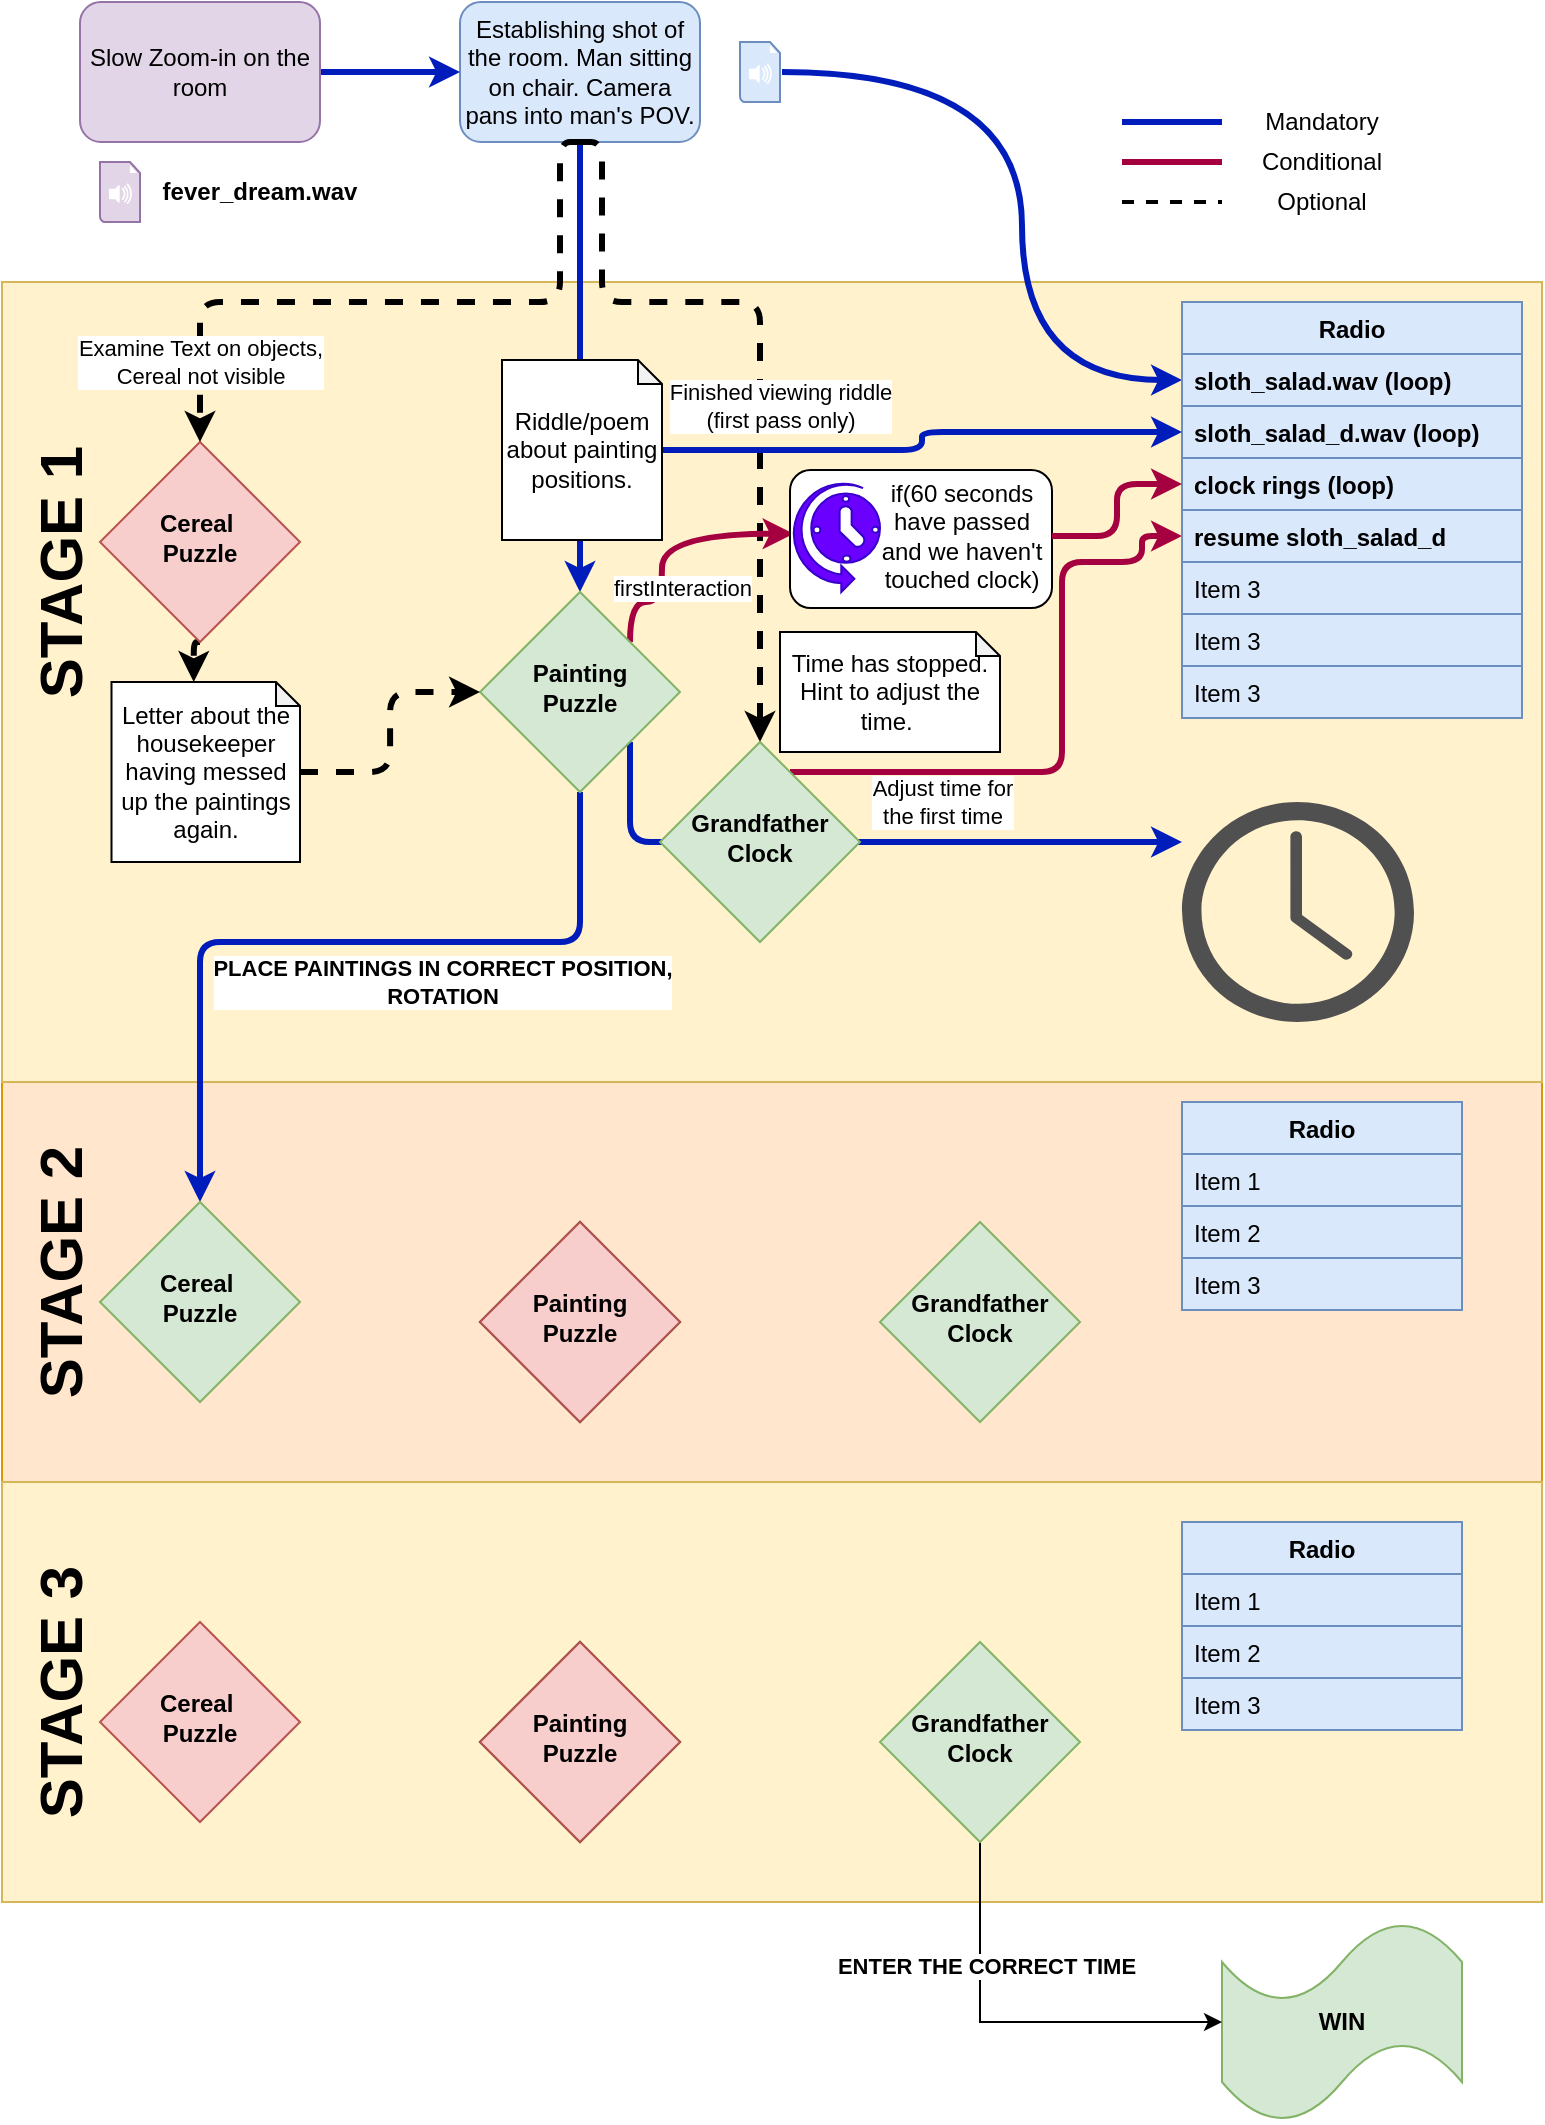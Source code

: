 <mxfile version="14.9.4" type="github">
  <diagram id="C5RBs43oDa-KdzZeNtuy" name="Page-1">
    <mxGraphModel dx="981" dy="526" grid="1" gridSize="10" guides="1" tooltips="1" connect="1" arrows="1" fold="1" page="1" pageScale="1" pageWidth="827" pageHeight="1169" math="0" shadow="0">
      <root>
        <mxCell id="WIyWlLk6GJQsqaUBKTNV-0" />
        <mxCell id="WIyWlLk6GJQsqaUBKTNV-1" parent="WIyWlLk6GJQsqaUBKTNV-0" />
        <mxCell id="HRKX2HEnGMGtDpEJBREF-33" value="" style="rounded=0;whiteSpace=wrap;html=1;labelBackgroundColor=none;fillColor=#ffe6cc;strokeColor=#d79b00;" parent="WIyWlLk6GJQsqaUBKTNV-1" vertex="1">
          <mxGeometry x="20" y="540" width="770" height="210" as="geometry" />
        </mxCell>
        <mxCell id="HRKX2HEnGMGtDpEJBREF-42" value="" style="rounded=0;whiteSpace=wrap;html=1;labelBackgroundColor=none;fillColor=#fff2cc;strokeColor=#d6b656;" parent="WIyWlLk6GJQsqaUBKTNV-1" vertex="1">
          <mxGeometry x="20" y="750" width="770" height="210" as="geometry" />
        </mxCell>
        <mxCell id="HRKX2HEnGMGtDpEJBREF-28" value="" style="rounded=0;whiteSpace=wrap;html=1;labelBackgroundColor=none;fillColor=#fff2cc;strokeColor=#d6b656;" parent="WIyWlLk6GJQsqaUBKTNV-1" vertex="1">
          <mxGeometry x="20" y="150" width="770" height="400" as="geometry" />
        </mxCell>
        <mxCell id="WIyWlLk6GJQsqaUBKTNV-3" value="" style="rounded=1;whiteSpace=wrap;html=1;fontSize=12;glass=0;strokeWidth=1;shadow=0;labelBackgroundColor=none;fillColor=#dae8fc;strokeColor=#6c8ebf;" parent="WIyWlLk6GJQsqaUBKTNV-1" vertex="1">
          <mxGeometry x="249" y="10" width="120" height="70" as="geometry" />
        </mxCell>
        <mxCell id="HRKX2HEnGMGtDpEJBREF-78" style="edgeStyle=orthogonalEdgeStyle;orthogonalLoop=1;jettySize=auto;html=1;exitX=0.5;exitY=1;exitDx=0;exitDy=0;entryX=0;entryY=0;entryDx=41.125;entryDy=0;entryPerimeter=0;rounded=1;dashed=1;strokeWidth=3;" parent="WIyWlLk6GJQsqaUBKTNV-1" source="WIyWlLk6GJQsqaUBKTNV-6" target="HRKX2HEnGMGtDpEJBREF-77" edge="1">
          <mxGeometry relative="1" as="geometry" />
        </mxCell>
        <mxCell id="WIyWlLk6GJQsqaUBKTNV-6" value="&lt;b&gt;Cereal&amp;nbsp;&lt;br&gt;Puzzle&lt;/b&gt;" style="rhombus;whiteSpace=wrap;html=1;shadow=0;fontFamily=Helvetica;fontSize=12;align=center;strokeWidth=1;spacing=6;spacingTop=-4;fillColor=#f8cecc;strokeColor=#b85450;" parent="WIyWlLk6GJQsqaUBKTNV-1" vertex="1">
          <mxGeometry x="69" y="230" width="100" height="100" as="geometry" />
        </mxCell>
        <mxCell id="HRKX2HEnGMGtDpEJBREF-2" style="edgeStyle=orthogonalEdgeStyle;rounded=0;orthogonalLoop=1;jettySize=auto;html=1;strokeWidth=3;fillColor=#0050ef;strokeColor=#001DBC;" parent="WIyWlLk6GJQsqaUBKTNV-1" source="HRKX2HEnGMGtDpEJBREF-1" target="WIyWlLk6GJQsqaUBKTNV-3" edge="1">
          <mxGeometry relative="1" as="geometry">
            <Array as="points">
              <mxPoint x="219" y="45" />
              <mxPoint x="219" y="45" />
            </Array>
          </mxGeometry>
        </mxCell>
        <mxCell id="HRKX2HEnGMGtDpEJBREF-1" value="" style="rounded=1;whiteSpace=wrap;html=1;fontSize=12;glass=0;strokeWidth=1;shadow=0;fillColor=#e1d5e7;strokeColor=#9673a6;" parent="WIyWlLk6GJQsqaUBKTNV-1" vertex="1">
          <mxGeometry x="59" y="10" width="120" height="70" as="geometry" />
        </mxCell>
        <mxCell id="HRKX2HEnGMGtDpEJBREF-3" value="Slow Zoom-in on the room" style="text;html=1;align=center;verticalAlign=middle;whiteSpace=wrap;rounded=0;" parent="WIyWlLk6GJQsqaUBKTNV-1" vertex="1">
          <mxGeometry x="59" y="10" width="120" height="70" as="geometry" />
        </mxCell>
        <mxCell id="HRKX2HEnGMGtDpEJBREF-4" value="" style="shadow=0;dashed=0;html=1;labelPosition=center;verticalLabelPosition=bottom;verticalAlign=top;align=center;outlineConnect=0;shape=mxgraph.veeam.audio_file;labelBackgroundColor=none;fillColor=#e1d5e7;strokeColor=#9673a6;" parent="WIyWlLk6GJQsqaUBKTNV-1" vertex="1">
          <mxGeometry x="69" y="90" width="20" height="30" as="geometry" />
        </mxCell>
        <mxCell id="HRKX2HEnGMGtDpEJBREF-5" value="&lt;b&gt;fever_dream.wav&lt;br&gt;&lt;/b&gt;" style="text;html=1;strokeColor=none;fillColor=none;align=center;verticalAlign=middle;whiteSpace=wrap;rounded=0;labelBackgroundColor=none;" parent="WIyWlLk6GJQsqaUBKTNV-1" vertex="1">
          <mxGeometry x="129" y="95" width="40" height="20" as="geometry" />
        </mxCell>
        <mxCell id="HRKX2HEnGMGtDpEJBREF-14" style="edgeStyle=orthogonalEdgeStyle;rounded=0;orthogonalLoop=1;jettySize=auto;html=1;entryX=0.5;entryY=0;entryDx=0;entryDy=0;fillColor=#0050ef;strokeColor=#001DBC;strokeWidth=3;" parent="WIyWlLk6GJQsqaUBKTNV-1" source="HRKX2HEnGMGtDpEJBREF-6" edge="1" target="HRKX2HEnGMGtDpEJBREF-16">
          <mxGeometry relative="1" as="geometry">
            <mxPoint x="309" y="220" as="targetPoint" />
          </mxGeometry>
        </mxCell>
        <mxCell id="HRKX2HEnGMGtDpEJBREF-15" style="edgeStyle=orthogonalEdgeStyle;rounded=1;orthogonalLoop=1;jettySize=auto;html=1;exitX=0.5;exitY=1;exitDx=0;exitDy=0;dashed=1;strokeWidth=3;" parent="WIyWlLk6GJQsqaUBKTNV-1" source="HRKX2HEnGMGtDpEJBREF-6" target="WIyWlLk6GJQsqaUBKTNV-6" edge="1">
          <mxGeometry relative="1" as="geometry">
            <mxPoint x="249" y="220" as="targetPoint" />
            <Array as="points">
              <mxPoint x="299" y="80" />
              <mxPoint x="299" y="160" />
              <mxPoint x="119" y="160" />
            </Array>
          </mxGeometry>
        </mxCell>
        <mxCell id="HRKX2HEnGMGtDpEJBREF-101" value="Examine Text on objects,&lt;br&gt;Cereal not visible" style="edgeLabel;html=1;align=center;verticalAlign=middle;resizable=0;points=[];" parent="HRKX2HEnGMGtDpEJBREF-15" vertex="1" connectable="0">
          <mxGeometry x="0.861" relative="1" as="geometry">
            <mxPoint y="-17" as="offset" />
          </mxGeometry>
        </mxCell>
        <mxCell id="JbB2wQYVia0Wb2V2SoEq-16" style="edgeStyle=orthogonalEdgeStyle;orthogonalLoop=1;jettySize=auto;html=1;exitX=0.5;exitY=1;exitDx=0;exitDy=0;strokeColor=#000000;rounded=1;dashed=1;strokeWidth=3;" edge="1" parent="WIyWlLk6GJQsqaUBKTNV-1" source="HRKX2HEnGMGtDpEJBREF-6" target="HRKX2HEnGMGtDpEJBREF-17">
          <mxGeometry relative="1" as="geometry">
            <Array as="points">
              <mxPoint x="320" y="80" />
              <mxPoint x="320" y="160" />
              <mxPoint x="399" y="160" />
            </Array>
          </mxGeometry>
        </mxCell>
        <mxCell id="HRKX2HEnGMGtDpEJBREF-6" value="Establishing shot of the room. Man sitting on chair. Camera pans into man&#39;s POV." style="text;html=1;align=center;verticalAlign=middle;whiteSpace=wrap;rounded=0;" parent="WIyWlLk6GJQsqaUBKTNV-1" vertex="1">
          <mxGeometry x="249" y="10" width="120" height="70" as="geometry" />
        </mxCell>
        <mxCell id="HRKX2HEnGMGtDpEJBREF-9" value="" style="shadow=0;dashed=0;html=1;labelPosition=center;verticalLabelPosition=bottom;verticalAlign=top;align=center;outlineConnect=0;shape=mxgraph.veeam.audio_file;labelBackgroundColor=none;fillColor=#dae8fc;strokeColor=#6c8ebf;" parent="WIyWlLk6GJQsqaUBKTNV-1" vertex="1">
          <mxGeometry x="389" y="30" width="20" height="30" as="geometry" />
        </mxCell>
        <mxCell id="HRKX2HEnGMGtDpEJBREF-64" style="edgeStyle=orthogonalEdgeStyle;curved=1;orthogonalLoop=1;jettySize=auto;html=1;fillColor=#0050ef;strokeColor=#001DBC;strokeWidth=3;" parent="WIyWlLk6GJQsqaUBKTNV-1" target="HRKX2HEnGMGtDpEJBREF-30" edge="1">
          <mxGeometry relative="1" as="geometry">
            <Array as="points">
              <mxPoint x="530" y="45" />
              <mxPoint x="530" y="199" />
            </Array>
            <mxPoint x="410" y="45" as="sourcePoint" />
          </mxGeometry>
        </mxCell>
        <mxCell id="HRKX2HEnGMGtDpEJBREF-88" style="edgeStyle=orthogonalEdgeStyle;rounded=1;orthogonalLoop=1;jettySize=auto;html=1;fillColor=#0050ef;strokeColor=#001DBC;strokeWidth=3;" parent="WIyWlLk6GJQsqaUBKTNV-1" source="HRKX2HEnGMGtDpEJBREF-16" target="HRKX2HEnGMGtDpEJBREF-34" edge="1">
          <mxGeometry relative="1" as="geometry">
            <Array as="points">
              <mxPoint x="309" y="480" />
              <mxPoint x="119" y="480" />
            </Array>
          </mxGeometry>
        </mxCell>
        <mxCell id="HRKX2HEnGMGtDpEJBREF-94" value="&lt;b&gt;PLACE PAINTINGS IN CORRECT POSITION,&lt;br&gt;ROTATION&lt;br&gt;&lt;/b&gt;" style="edgeLabel;html=1;align=center;verticalAlign=middle;resizable=0;points=[];" parent="HRKX2HEnGMGtDpEJBREF-88" vertex="1" connectable="0">
          <mxGeometry x="-0.312" relative="1" as="geometry">
            <mxPoint x="-8" y="20" as="offset" />
          </mxGeometry>
        </mxCell>
        <mxCell id="JbB2wQYVia0Wb2V2SoEq-14" style="edgeStyle=orthogonalEdgeStyle;orthogonalLoop=1;jettySize=auto;html=1;exitX=1;exitY=0;exitDx=0;exitDy=0;entryX=0.04;entryY=0.48;entryDx=0;entryDy=0;entryPerimeter=0;curved=1;fillColor=#d80073;strokeColor=#A50040;strokeWidth=3;" edge="1" parent="WIyWlLk6GJQsqaUBKTNV-1" source="HRKX2HEnGMGtDpEJBREF-16" target="JbB2wQYVia0Wb2V2SoEq-12">
          <mxGeometry relative="1" as="geometry">
            <Array as="points">
              <mxPoint x="334" y="310" />
              <mxPoint x="350" y="310" />
              <mxPoint x="350" y="276" />
            </Array>
          </mxGeometry>
        </mxCell>
        <mxCell id="JbB2wQYVia0Wb2V2SoEq-18" value="firstInteraction" style="edgeLabel;html=1;align=center;verticalAlign=middle;resizable=0;points=[];" vertex="1" connectable="0" parent="JbB2wQYVia0Wb2V2SoEq-14">
          <mxGeometry x="0.049" y="-4" relative="1" as="geometry">
            <mxPoint x="8" y="23" as="offset" />
          </mxGeometry>
        </mxCell>
        <mxCell id="JbB2wQYVia0Wb2V2SoEq-22" style="edgeStyle=orthogonalEdgeStyle;rounded=1;orthogonalLoop=1;jettySize=auto;html=1;exitX=1;exitY=1;exitDx=0;exitDy=0;strokeColor=#001DBC;fillColor=#0050ef;strokeWidth=3;" edge="1" parent="WIyWlLk6GJQsqaUBKTNV-1" source="HRKX2HEnGMGtDpEJBREF-16" target="JbB2wQYVia0Wb2V2SoEq-11">
          <mxGeometry relative="1" as="geometry">
            <Array as="points">
              <mxPoint x="334" y="430" />
            </Array>
          </mxGeometry>
        </mxCell>
        <mxCell id="HRKX2HEnGMGtDpEJBREF-16" value="&lt;b&gt;Painting&lt;br&gt;Puzzle&lt;/b&gt;" style="rhombus;whiteSpace=wrap;html=1;shadow=0;fontFamily=Helvetica;fontSize=12;align=center;strokeWidth=1;spacing=6;spacingTop=-4;fillColor=#d5e8d4;strokeColor=#82b366;" parent="WIyWlLk6GJQsqaUBKTNV-1" vertex="1">
          <mxGeometry x="259" y="305" width="100" height="100" as="geometry" />
        </mxCell>
        <mxCell id="JbB2wQYVia0Wb2V2SoEq-9" style="edgeStyle=orthogonalEdgeStyle;rounded=1;orthogonalLoop=1;jettySize=auto;html=1;entryX=0;entryY=0.5;entryDx=0;entryDy=0;fillColor=#d80073;strokeColor=#A50040;strokeWidth=3;" edge="1" parent="WIyWlLk6GJQsqaUBKTNV-1" source="HRKX2HEnGMGtDpEJBREF-17" target="HRKX2HEnGMGtDpEJBREF-70">
          <mxGeometry relative="1" as="geometry">
            <Array as="points">
              <mxPoint x="550" y="395" />
              <mxPoint x="550" y="290" />
              <mxPoint x="590" y="290" />
              <mxPoint x="590" y="277" />
            </Array>
          </mxGeometry>
        </mxCell>
        <mxCell id="JbB2wQYVia0Wb2V2SoEq-10" value="Adjust time for &lt;br&gt;the first time" style="edgeLabel;html=1;align=center;verticalAlign=middle;resizable=0;points=[];" vertex="1" connectable="0" parent="JbB2wQYVia0Wb2V2SoEq-9">
          <mxGeometry x="-0.345" y="1" relative="1" as="geometry">
            <mxPoint x="-27" y="16" as="offset" />
          </mxGeometry>
        </mxCell>
        <mxCell id="HRKX2HEnGMGtDpEJBREF-17" value="&lt;b&gt;Grandfather&lt;br&gt;Clock&lt;/b&gt;" style="rhombus;whiteSpace=wrap;html=1;shadow=0;fontFamily=Helvetica;fontSize=12;align=center;strokeWidth=1;spacing=6;spacingTop=-4;fillColor=#d5e8d4;strokeColor=#82b366;" parent="WIyWlLk6GJQsqaUBKTNV-1" vertex="1">
          <mxGeometry x="349" y="380" width="100" height="100" as="geometry" />
        </mxCell>
        <mxCell id="HRKX2HEnGMGtDpEJBREF-23" value="&lt;b&gt;WIN&lt;/b&gt;" style="shape=tape;whiteSpace=wrap;html=1;labelBackgroundColor=none;fillColor=#d5e8d4;strokeColor=#82b366;" parent="WIyWlLk6GJQsqaUBKTNV-1" vertex="1">
          <mxGeometry x="630" y="970" width="120" height="100" as="geometry" />
        </mxCell>
        <mxCell id="HRKX2HEnGMGtDpEJBREF-29" value="Radio" style="swimlane;fontStyle=1;childLayout=stackLayout;horizontal=1;startSize=26;horizontalStack=0;resizeParent=1;resizeParentMax=0;resizeLast=0;collapsible=1;marginBottom=0;labelBackgroundColor=none;fillColor=#dae8fc;strokeColor=#6c8ebf;" parent="WIyWlLk6GJQsqaUBKTNV-1" vertex="1">
          <mxGeometry x="610" y="160" width="170" height="104" as="geometry" />
        </mxCell>
        <mxCell id="HRKX2HEnGMGtDpEJBREF-30" value="sloth_salad.wav (loop)" style="text;strokeColor=#6c8ebf;fillColor=#dae8fc;align=left;verticalAlign=top;spacingLeft=4;spacingRight=4;overflow=hidden;rotatable=0;points=[[0,0.5],[1,0.5]];portConstraint=eastwest;fontStyle=1" parent="HRKX2HEnGMGtDpEJBREF-29" vertex="1">
          <mxGeometry y="26" width="170" height="26" as="geometry" />
        </mxCell>
        <mxCell id="HRKX2HEnGMGtDpEJBREF-31" value="sloth_salad_d.wav (loop)" style="text;strokeColor=#6c8ebf;fillColor=#dae8fc;align=left;verticalAlign=top;spacingLeft=4;spacingRight=4;overflow=hidden;rotatable=0;points=[[0,0.5],[1,0.5]];portConstraint=eastwest;fontStyle=1" parent="HRKX2HEnGMGtDpEJBREF-29" vertex="1">
          <mxGeometry y="52" width="170" height="26" as="geometry" />
        </mxCell>
        <mxCell id="HRKX2HEnGMGtDpEJBREF-32" value="clock rings (loop)" style="text;strokeColor=#6c8ebf;fillColor=#dae8fc;align=left;verticalAlign=top;spacingLeft=4;spacingRight=4;overflow=hidden;rotatable=0;points=[[0,0.5],[1,0.5]];portConstraint=eastwest;fontStyle=1" parent="HRKX2HEnGMGtDpEJBREF-29" vertex="1">
          <mxGeometry y="78" width="170" height="26" as="geometry" />
        </mxCell>
        <mxCell id="HRKX2HEnGMGtDpEJBREF-34" value="&lt;b&gt;Cereal&amp;nbsp;&lt;br&gt;Puzzle&lt;/b&gt;" style="rhombus;whiteSpace=wrap;html=1;shadow=0;fontFamily=Helvetica;fontSize=12;align=center;strokeWidth=1;spacing=6;spacingTop=-4;fillColor=#d5e8d4;strokeColor=#82b366;" parent="WIyWlLk6GJQsqaUBKTNV-1" vertex="1">
          <mxGeometry x="69" y="610" width="100" height="100" as="geometry" />
        </mxCell>
        <mxCell id="HRKX2HEnGMGtDpEJBREF-35" value="Cereal&amp;nbsp;&lt;br&gt;Puzzle" style="rhombus;whiteSpace=wrap;html=1;shadow=0;fontFamily=Helvetica;fontSize=12;align=center;strokeWidth=1;spacing=6;spacingTop=-4;" parent="WIyWlLk6GJQsqaUBKTNV-1" vertex="1">
          <mxGeometry x="259" y="620" width="100" height="100" as="geometry" />
        </mxCell>
        <mxCell id="HRKX2HEnGMGtDpEJBREF-36" value="&lt;b&gt;Painting&lt;br&gt;Puzzle&lt;/b&gt;" style="rhombus;whiteSpace=wrap;html=1;shadow=0;fontFamily=Helvetica;fontSize=12;align=center;strokeWidth=1;spacing=6;spacingTop=-4;fillColor=#f8cecc;strokeColor=#b85450;" parent="WIyWlLk6GJQsqaUBKTNV-1" vertex="1">
          <mxGeometry x="259" y="620" width="100" height="100" as="geometry" />
        </mxCell>
        <mxCell id="HRKX2HEnGMGtDpEJBREF-37" value="&lt;b&gt;Grandfather&lt;br&gt;Clock&lt;/b&gt;" style="rhombus;whiteSpace=wrap;html=1;shadow=0;fontFamily=Helvetica;fontSize=12;align=center;strokeWidth=1;spacing=6;spacingTop=-4;fillColor=#d5e8d4;strokeColor=#82b366;" parent="WIyWlLk6GJQsqaUBKTNV-1" vertex="1">
          <mxGeometry x="459" y="620" width="100" height="100" as="geometry" />
        </mxCell>
        <mxCell id="HRKX2HEnGMGtDpEJBREF-38" value="Radio" style="swimlane;fontStyle=1;childLayout=stackLayout;horizontal=1;startSize=26;horizontalStack=0;resizeParent=1;resizeParentMax=0;resizeLast=0;collapsible=1;marginBottom=0;labelBackgroundColor=none;fillColor=#dae8fc;strokeColor=#6c8ebf;" parent="WIyWlLk6GJQsqaUBKTNV-1" vertex="1">
          <mxGeometry x="610" y="560" width="140" height="104" as="geometry" />
        </mxCell>
        <mxCell id="HRKX2HEnGMGtDpEJBREF-39" value="Item 1" style="text;strokeColor=#6c8ebf;fillColor=#dae8fc;align=left;verticalAlign=top;spacingLeft=4;spacingRight=4;overflow=hidden;rotatable=0;points=[[0,0.5],[1,0.5]];portConstraint=eastwest;" parent="HRKX2HEnGMGtDpEJBREF-38" vertex="1">
          <mxGeometry y="26" width="140" height="26" as="geometry" />
        </mxCell>
        <mxCell id="HRKX2HEnGMGtDpEJBREF-40" value="Item 2" style="text;strokeColor=#6c8ebf;fillColor=#dae8fc;align=left;verticalAlign=top;spacingLeft=4;spacingRight=4;overflow=hidden;rotatable=0;points=[[0,0.5],[1,0.5]];portConstraint=eastwest;" parent="HRKX2HEnGMGtDpEJBREF-38" vertex="1">
          <mxGeometry y="52" width="140" height="26" as="geometry" />
        </mxCell>
        <mxCell id="HRKX2HEnGMGtDpEJBREF-41" value="Item 3" style="text;strokeColor=#6c8ebf;fillColor=#dae8fc;align=left;verticalAlign=top;spacingLeft=4;spacingRight=4;overflow=hidden;rotatable=0;points=[[0,0.5],[1,0.5]];portConstraint=eastwest;" parent="HRKX2HEnGMGtDpEJBREF-38" vertex="1">
          <mxGeometry y="78" width="140" height="26" as="geometry" />
        </mxCell>
        <mxCell id="HRKX2HEnGMGtDpEJBREF-43" value="&lt;b&gt;Cereal&amp;nbsp;&lt;br&gt;Puzzle&lt;/b&gt;" style="rhombus;whiteSpace=wrap;html=1;shadow=0;fontFamily=Helvetica;fontSize=12;align=center;strokeWidth=1;spacing=6;spacingTop=-4;fillColor=#f8cecc;strokeColor=#b85450;" parent="WIyWlLk6GJQsqaUBKTNV-1" vertex="1">
          <mxGeometry x="69" y="820" width="100" height="100" as="geometry" />
        </mxCell>
        <mxCell id="HRKX2HEnGMGtDpEJBREF-44" value="Cereal&amp;nbsp;&lt;br&gt;Puzzle" style="rhombus;whiteSpace=wrap;html=1;shadow=0;fontFamily=Helvetica;fontSize=12;align=center;strokeWidth=1;spacing=6;spacingTop=-4;" parent="WIyWlLk6GJQsqaUBKTNV-1" vertex="1">
          <mxGeometry x="259" y="830" width="100" height="100" as="geometry" />
        </mxCell>
        <mxCell id="HRKX2HEnGMGtDpEJBREF-45" value="&lt;b&gt;Painting&lt;br&gt;Puzzle&lt;/b&gt;" style="rhombus;whiteSpace=wrap;html=1;shadow=0;fontFamily=Helvetica;fontSize=12;align=center;strokeWidth=1;spacing=6;spacingTop=-4;fillColor=#f8cecc;strokeColor=#b85450;" parent="WIyWlLk6GJQsqaUBKTNV-1" vertex="1">
          <mxGeometry x="259" y="830" width="100" height="100" as="geometry" />
        </mxCell>
        <mxCell id="HRKX2HEnGMGtDpEJBREF-51" style="edgeStyle=orthogonalEdgeStyle;rounded=0;orthogonalLoop=1;jettySize=auto;html=1;entryX=0;entryY=0.5;entryDx=0;entryDy=0;entryPerimeter=0;" parent="WIyWlLk6GJQsqaUBKTNV-1" source="HRKX2HEnGMGtDpEJBREF-46" edge="1">
          <mxGeometry relative="1" as="geometry">
            <Array as="points">
              <mxPoint x="509" y="1020" />
            </Array>
            <mxPoint x="630" y="1020" as="targetPoint" />
          </mxGeometry>
        </mxCell>
        <mxCell id="HRKX2HEnGMGtDpEJBREF-58" value="&lt;b&gt;ENTER THE CORRECT TIME&lt;/b&gt;" style="edgeLabel;html=1;align=center;verticalAlign=middle;resizable=0;points=[];" parent="HRKX2HEnGMGtDpEJBREF-51" vertex="1" connectable="0">
          <mxGeometry x="-0.413" y="3" relative="1" as="geometry">
            <mxPoint as="offset" />
          </mxGeometry>
        </mxCell>
        <mxCell id="HRKX2HEnGMGtDpEJBREF-46" value="&lt;b&gt;Grandfather&lt;br&gt;Clock&lt;/b&gt;" style="rhombus;whiteSpace=wrap;html=1;shadow=0;fontFamily=Helvetica;fontSize=12;align=center;strokeWidth=1;spacing=6;spacingTop=-4;fillColor=#d5e8d4;strokeColor=#82b366;" parent="WIyWlLk6GJQsqaUBKTNV-1" vertex="1">
          <mxGeometry x="459" y="830" width="100" height="100" as="geometry" />
        </mxCell>
        <mxCell id="HRKX2HEnGMGtDpEJBREF-47" value="Radio" style="swimlane;fontStyle=1;childLayout=stackLayout;horizontal=1;startSize=26;horizontalStack=0;resizeParent=1;resizeParentMax=0;resizeLast=0;collapsible=1;marginBottom=0;labelBackgroundColor=none;fillColor=#dae8fc;strokeColor=#6c8ebf;" parent="WIyWlLk6GJQsqaUBKTNV-1" vertex="1">
          <mxGeometry x="610" y="770" width="140" height="104" as="geometry" />
        </mxCell>
        <mxCell id="HRKX2HEnGMGtDpEJBREF-48" value="Item 1" style="text;strokeColor=#6c8ebf;fillColor=#dae8fc;align=left;verticalAlign=top;spacingLeft=4;spacingRight=4;overflow=hidden;rotatable=0;points=[[0,0.5],[1,0.5]];portConstraint=eastwest;" parent="HRKX2HEnGMGtDpEJBREF-47" vertex="1">
          <mxGeometry y="26" width="140" height="26" as="geometry" />
        </mxCell>
        <mxCell id="HRKX2HEnGMGtDpEJBREF-49" value="Item 2" style="text;strokeColor=#6c8ebf;fillColor=#dae8fc;align=left;verticalAlign=top;spacingLeft=4;spacingRight=4;overflow=hidden;rotatable=0;points=[[0,0.5],[1,0.5]];portConstraint=eastwest;" parent="HRKX2HEnGMGtDpEJBREF-47" vertex="1">
          <mxGeometry y="52" width="140" height="26" as="geometry" />
        </mxCell>
        <mxCell id="HRKX2HEnGMGtDpEJBREF-50" value="Item 3" style="text;strokeColor=#6c8ebf;fillColor=#dae8fc;align=left;verticalAlign=top;spacingLeft=4;spacingRight=4;overflow=hidden;rotatable=0;points=[[0,0.5],[1,0.5]];portConstraint=eastwest;" parent="HRKX2HEnGMGtDpEJBREF-47" vertex="1">
          <mxGeometry y="78" width="140" height="26" as="geometry" />
        </mxCell>
        <mxCell id="HRKX2HEnGMGtDpEJBREF-52" value="&lt;b&gt;&lt;font style=&quot;font-size: 30px&quot;&gt;STAGE 1&lt;/font&gt;&lt;/b&gt;" style="text;html=1;strokeColor=none;fillColor=none;align=center;verticalAlign=middle;whiteSpace=wrap;rounded=0;labelBackgroundColor=none;rotation=-90;" parent="WIyWlLk6GJQsqaUBKTNV-1" vertex="1">
          <mxGeometry x="-31" y="285" width="160" height="20" as="geometry" />
        </mxCell>
        <mxCell id="HRKX2HEnGMGtDpEJBREF-53" value="&lt;b&gt;&lt;font style=&quot;font-size: 30px&quot;&gt;STAGE 2&lt;/font&gt;&lt;/b&gt;" style="text;html=1;strokeColor=none;fillColor=none;align=center;verticalAlign=middle;whiteSpace=wrap;rounded=0;labelBackgroundColor=none;rotation=-90;" parent="WIyWlLk6GJQsqaUBKTNV-1" vertex="1">
          <mxGeometry x="-31" y="635" width="160" height="20" as="geometry" />
        </mxCell>
        <mxCell id="HRKX2HEnGMGtDpEJBREF-55" value="&lt;b&gt;&lt;font style=&quot;font-size: 30px&quot;&gt;STAGE 3&lt;/font&gt;&lt;/b&gt;" style="text;html=1;strokeColor=none;fillColor=none;align=center;verticalAlign=middle;whiteSpace=wrap;rounded=0;labelBackgroundColor=none;rotation=-90;" parent="WIyWlLk6GJQsqaUBKTNV-1" vertex="1">
          <mxGeometry x="-31" y="845" width="160" height="20" as="geometry" />
        </mxCell>
        <mxCell id="HRKX2HEnGMGtDpEJBREF-70" value="resume sloth_salad_d" style="text;strokeColor=#6c8ebf;fillColor=#dae8fc;align=left;verticalAlign=top;spacingLeft=4;spacingRight=4;overflow=hidden;rotatable=0;points=[[0,0.5],[1,0.5]];portConstraint=eastwest;fontStyle=1" parent="WIyWlLk6GJQsqaUBKTNV-1" vertex="1">
          <mxGeometry x="610" y="264" width="170" height="26" as="geometry" />
        </mxCell>
        <mxCell id="HRKX2HEnGMGtDpEJBREF-72" value="Item 3" style="text;strokeColor=#6c8ebf;fillColor=#dae8fc;align=left;verticalAlign=top;spacingLeft=4;spacingRight=4;overflow=hidden;rotatable=0;points=[[0,0.5],[1,0.5]];portConstraint=eastwest;" parent="WIyWlLk6GJQsqaUBKTNV-1" vertex="1">
          <mxGeometry x="610" y="290" width="170" height="26" as="geometry" />
        </mxCell>
        <mxCell id="HRKX2HEnGMGtDpEJBREF-73" value="Item 3" style="text;strokeColor=#6c8ebf;fillColor=#dae8fc;align=left;verticalAlign=top;spacingLeft=4;spacingRight=4;overflow=hidden;rotatable=0;points=[[0,0.5],[1,0.5]];portConstraint=eastwest;" parent="WIyWlLk6GJQsqaUBKTNV-1" vertex="1">
          <mxGeometry x="610" y="316" width="170" height="26" as="geometry" />
        </mxCell>
        <mxCell id="HRKX2HEnGMGtDpEJBREF-83" style="edgeStyle=orthogonalEdgeStyle;rounded=1;orthogonalLoop=1;jettySize=auto;html=1;entryX=0;entryY=0.5;entryDx=0;entryDy=0;dashed=1;strokeWidth=3;" parent="WIyWlLk6GJQsqaUBKTNV-1" source="HRKX2HEnGMGtDpEJBREF-77" target="HRKX2HEnGMGtDpEJBREF-16" edge="1">
          <mxGeometry relative="1" as="geometry" />
        </mxCell>
        <mxCell id="HRKX2HEnGMGtDpEJBREF-77" value="Letter about the housekeeper having messed up the paintings again." style="shape=note;whiteSpace=wrap;html=1;backgroundOutline=1;darkOpacity=0.05;labelBackgroundColor=none;size=12;" parent="WIyWlLk6GJQsqaUBKTNV-1" vertex="1">
          <mxGeometry x="74.75" y="350" width="94.25" height="90" as="geometry" />
        </mxCell>
        <mxCell id="JbB2wQYVia0Wb2V2SoEq-4" style="edgeStyle=orthogonalEdgeStyle;orthogonalLoop=1;jettySize=auto;html=1;rounded=1;fillColor=#0050ef;strokeColor=#001DBC;strokeWidth=3;" edge="1" parent="WIyWlLk6GJQsqaUBKTNV-1" source="HRKX2HEnGMGtDpEJBREF-92" target="HRKX2HEnGMGtDpEJBREF-31">
          <mxGeometry relative="1" as="geometry" />
        </mxCell>
        <mxCell id="JbB2wQYVia0Wb2V2SoEq-5" value="Finished viewing riddle&lt;br&gt;(first pass only)" style="edgeLabel;html=1;align=center;verticalAlign=middle;resizable=0;points=[];" vertex="1" connectable="0" parent="JbB2wQYVia0Wb2V2SoEq-4">
          <mxGeometry x="-0.646" y="1" relative="1" as="geometry">
            <mxPoint x="11" y="-21" as="offset" />
          </mxGeometry>
        </mxCell>
        <mxCell id="HRKX2HEnGMGtDpEJBREF-92" value="Riddle/poem about painting positions." style="shape=note;whiteSpace=wrap;html=1;backgroundOutline=1;darkOpacity=0.05;labelBackgroundColor=none;size=12;" parent="WIyWlLk6GJQsqaUBKTNV-1" vertex="1">
          <mxGeometry x="270" y="189" width="80" height="90" as="geometry" />
        </mxCell>
        <mxCell id="JbB2wQYVia0Wb2V2SoEq-11" value="" style="pointerEvents=1;shadow=0;dashed=0;html=1;strokeColor=none;fillColor=#505050;labelPosition=center;verticalLabelPosition=bottom;verticalAlign=top;outlineConnect=0;align=center;shape=mxgraph.office.concepts.clock;" vertex="1" parent="WIyWlLk6GJQsqaUBKTNV-1">
          <mxGeometry x="610" y="410" width="116" height="110" as="geometry" />
        </mxCell>
        <mxCell id="JbB2wQYVia0Wb2V2SoEq-20" value="" style="rounded=1;whiteSpace=wrap;html=1;" vertex="1" parent="WIyWlLk6GJQsqaUBKTNV-1">
          <mxGeometry x="414" y="244" width="131" height="69" as="geometry" />
        </mxCell>
        <mxCell id="JbB2wQYVia0Wb2V2SoEq-12" value="" style="verticalLabelPosition=bottom;html=1;verticalAlign=top;align=center;strokeColor=#3700CC;fillColor=#6a00ff;shape=mxgraph.azure.scheduler;pointerEvents=1;fontColor=#ffffff;" vertex="1" parent="WIyWlLk6GJQsqaUBKTNV-1">
          <mxGeometry x="414" y="249" width="45" height="56" as="geometry" />
        </mxCell>
        <mxCell id="HRKX2HEnGMGtDpEJBREF-98" value="Time has stopped. Hint to adjust the time.&amp;nbsp;" style="shape=note;whiteSpace=wrap;html=1;backgroundOutline=1;darkOpacity=0.05;labelBackgroundColor=none;size=12;" parent="WIyWlLk6GJQsqaUBKTNV-1" vertex="1">
          <mxGeometry x="409" y="325" width="110" height="60" as="geometry" />
        </mxCell>
        <mxCell id="JbB2wQYVia0Wb2V2SoEq-21" style="edgeStyle=orthogonalEdgeStyle;rounded=1;orthogonalLoop=1;jettySize=auto;html=1;entryX=0;entryY=0.5;entryDx=0;entryDy=0;strokeColor=#A50040;fillColor=#d80073;strokeWidth=3;" edge="1" parent="WIyWlLk6GJQsqaUBKTNV-1" source="JbB2wQYVia0Wb2V2SoEq-17" target="HRKX2HEnGMGtDpEJBREF-32">
          <mxGeometry relative="1" as="geometry" />
        </mxCell>
        <mxCell id="JbB2wQYVia0Wb2V2SoEq-17" value="if(60 seconds have passed and we haven&#39;t touched clock)" style="text;html=1;strokeColor=none;fillColor=none;align=center;verticalAlign=middle;whiteSpace=wrap;rounded=0;" vertex="1" parent="WIyWlLk6GJQsqaUBKTNV-1">
          <mxGeometry x="455" y="241" width="90" height="72" as="geometry" />
        </mxCell>
        <mxCell id="JbB2wQYVia0Wb2V2SoEq-23" value="Item 3" style="text;strokeColor=#6c8ebf;fillColor=#dae8fc;align=left;verticalAlign=top;spacingLeft=4;spacingRight=4;overflow=hidden;rotatable=0;points=[[0,0.5],[1,0.5]];portConstraint=eastwest;" vertex="1" parent="WIyWlLk6GJQsqaUBKTNV-1">
          <mxGeometry x="610" y="342" width="170" height="26" as="geometry" />
        </mxCell>
        <mxCell id="JbB2wQYVia0Wb2V2SoEq-24" value="" style="endArrow=none;html=1;strokeColor=#A50040;strokeWidth=3;fillColor=#d80073;" edge="1" parent="WIyWlLk6GJQsqaUBKTNV-1">
          <mxGeometry width="50" height="50" relative="1" as="geometry">
            <mxPoint x="580" y="90" as="sourcePoint" />
            <mxPoint x="630" y="90" as="targetPoint" />
          </mxGeometry>
        </mxCell>
        <mxCell id="JbB2wQYVia0Wb2V2SoEq-25" value="" style="endArrow=none;html=1;dashed=1;strokeColor=#000000;strokeWidth=2;" edge="1" parent="WIyWlLk6GJQsqaUBKTNV-1">
          <mxGeometry width="50" height="50" relative="1" as="geometry">
            <mxPoint x="580" y="110" as="sourcePoint" />
            <mxPoint x="630" y="110" as="targetPoint" />
          </mxGeometry>
        </mxCell>
        <mxCell id="JbB2wQYVia0Wb2V2SoEq-27" value="" style="endArrow=none;html=1;strokeColor=#001DBC;strokeWidth=3;fillColor=#0050ef;" edge="1" parent="WIyWlLk6GJQsqaUBKTNV-1">
          <mxGeometry width="50" height="50" relative="1" as="geometry">
            <mxPoint x="580" y="70.0" as="sourcePoint" />
            <mxPoint x="630" y="70" as="targetPoint" />
          </mxGeometry>
        </mxCell>
        <mxCell id="JbB2wQYVia0Wb2V2SoEq-28" value="Mandatory" style="text;html=1;strokeColor=none;fillColor=none;align=center;verticalAlign=middle;whiteSpace=wrap;rounded=0;" vertex="1" parent="WIyWlLk6GJQsqaUBKTNV-1">
          <mxGeometry x="640" y="60" width="80" height="20" as="geometry" />
        </mxCell>
        <mxCell id="JbB2wQYVia0Wb2V2SoEq-29" value="Conditional" style="text;html=1;strokeColor=none;fillColor=none;align=center;verticalAlign=middle;whiteSpace=wrap;rounded=0;" vertex="1" parent="WIyWlLk6GJQsqaUBKTNV-1">
          <mxGeometry x="640" y="80" width="80" height="20" as="geometry" />
        </mxCell>
        <mxCell id="JbB2wQYVia0Wb2V2SoEq-30" value="Optional" style="text;html=1;strokeColor=none;fillColor=none;align=center;verticalAlign=middle;whiteSpace=wrap;rounded=0;" vertex="1" parent="WIyWlLk6GJQsqaUBKTNV-1">
          <mxGeometry x="640" y="100" width="80" height="20" as="geometry" />
        </mxCell>
      </root>
    </mxGraphModel>
  </diagram>
</mxfile>
